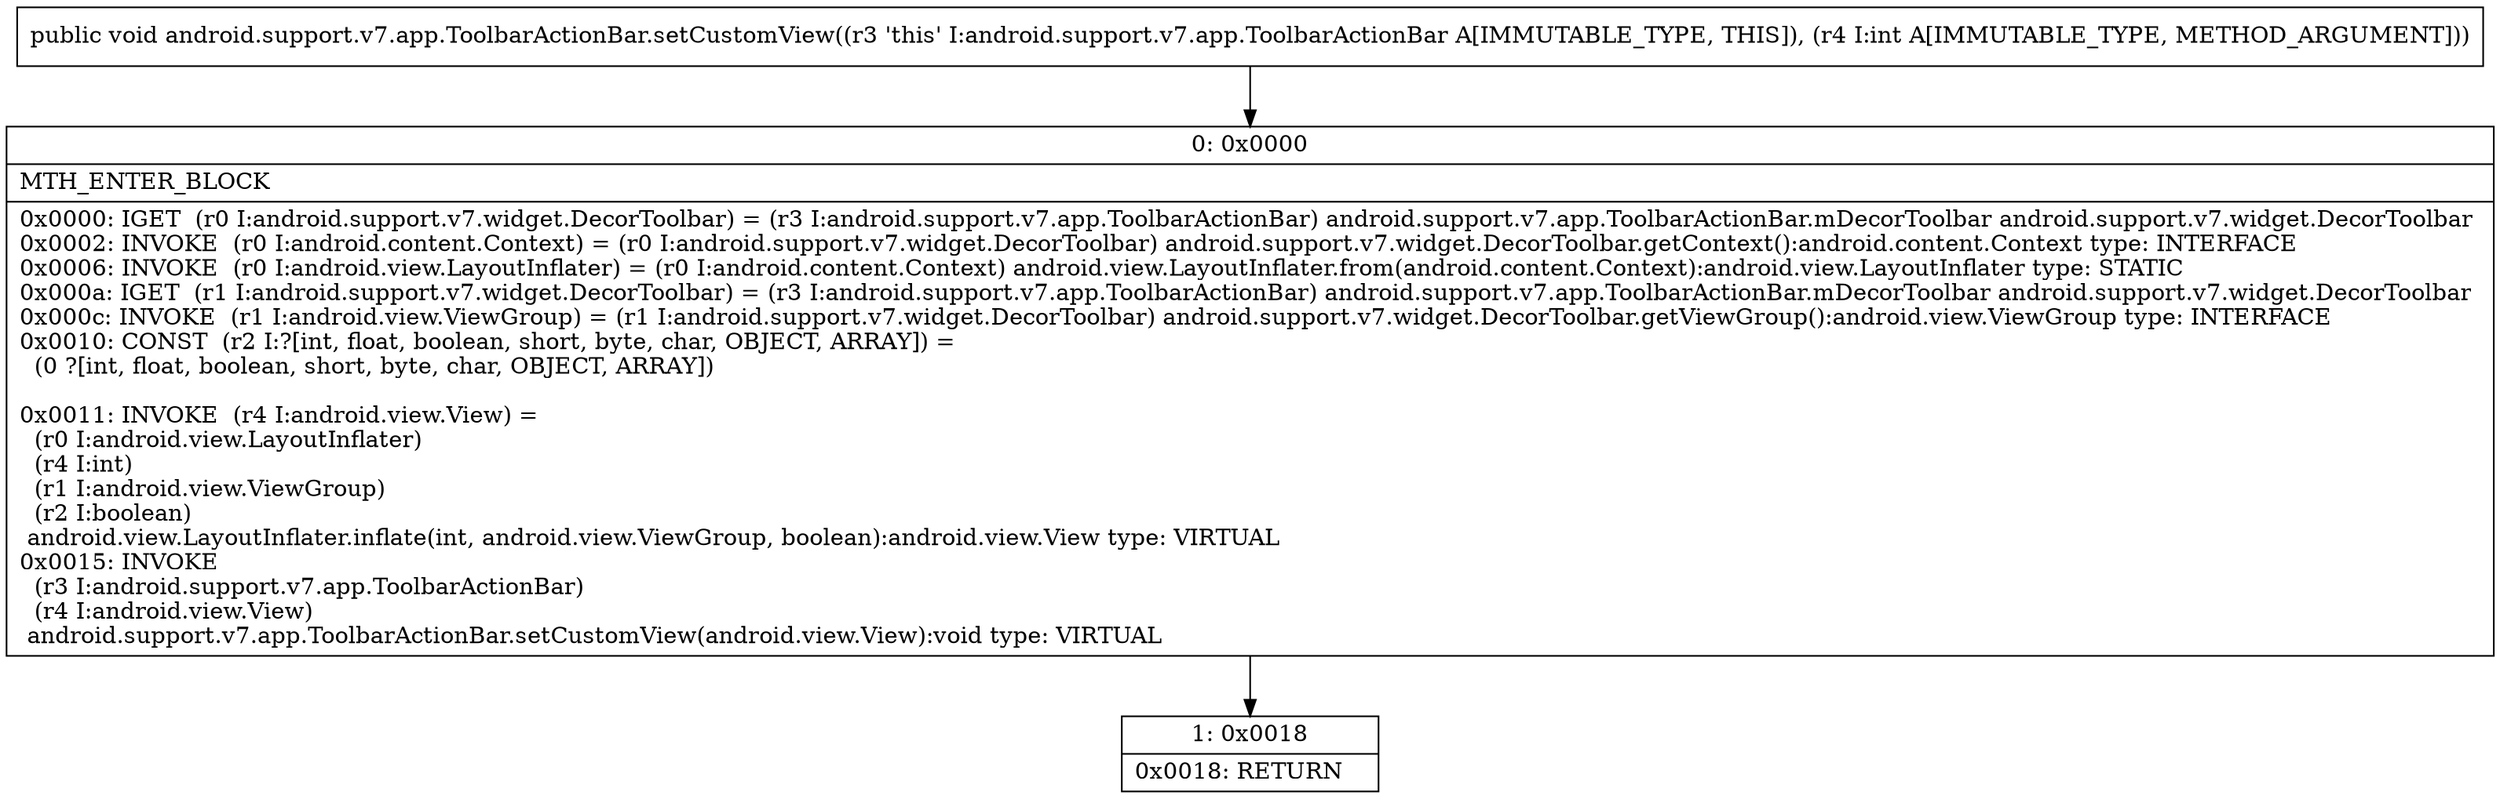 digraph "CFG forandroid.support.v7.app.ToolbarActionBar.setCustomView(I)V" {
Node_0 [shape=record,label="{0\:\ 0x0000|MTH_ENTER_BLOCK\l|0x0000: IGET  (r0 I:android.support.v7.widget.DecorToolbar) = (r3 I:android.support.v7.app.ToolbarActionBar) android.support.v7.app.ToolbarActionBar.mDecorToolbar android.support.v7.widget.DecorToolbar \l0x0002: INVOKE  (r0 I:android.content.Context) = (r0 I:android.support.v7.widget.DecorToolbar) android.support.v7.widget.DecorToolbar.getContext():android.content.Context type: INTERFACE \l0x0006: INVOKE  (r0 I:android.view.LayoutInflater) = (r0 I:android.content.Context) android.view.LayoutInflater.from(android.content.Context):android.view.LayoutInflater type: STATIC \l0x000a: IGET  (r1 I:android.support.v7.widget.DecorToolbar) = (r3 I:android.support.v7.app.ToolbarActionBar) android.support.v7.app.ToolbarActionBar.mDecorToolbar android.support.v7.widget.DecorToolbar \l0x000c: INVOKE  (r1 I:android.view.ViewGroup) = (r1 I:android.support.v7.widget.DecorToolbar) android.support.v7.widget.DecorToolbar.getViewGroup():android.view.ViewGroup type: INTERFACE \l0x0010: CONST  (r2 I:?[int, float, boolean, short, byte, char, OBJECT, ARRAY]) = \l  (0 ?[int, float, boolean, short, byte, char, OBJECT, ARRAY])\l \l0x0011: INVOKE  (r4 I:android.view.View) = \l  (r0 I:android.view.LayoutInflater)\l  (r4 I:int)\l  (r1 I:android.view.ViewGroup)\l  (r2 I:boolean)\l android.view.LayoutInflater.inflate(int, android.view.ViewGroup, boolean):android.view.View type: VIRTUAL \l0x0015: INVOKE  \l  (r3 I:android.support.v7.app.ToolbarActionBar)\l  (r4 I:android.view.View)\l android.support.v7.app.ToolbarActionBar.setCustomView(android.view.View):void type: VIRTUAL \l}"];
Node_1 [shape=record,label="{1\:\ 0x0018|0x0018: RETURN   \l}"];
MethodNode[shape=record,label="{public void android.support.v7.app.ToolbarActionBar.setCustomView((r3 'this' I:android.support.v7.app.ToolbarActionBar A[IMMUTABLE_TYPE, THIS]), (r4 I:int A[IMMUTABLE_TYPE, METHOD_ARGUMENT])) }"];
MethodNode -> Node_0;
Node_0 -> Node_1;
}

